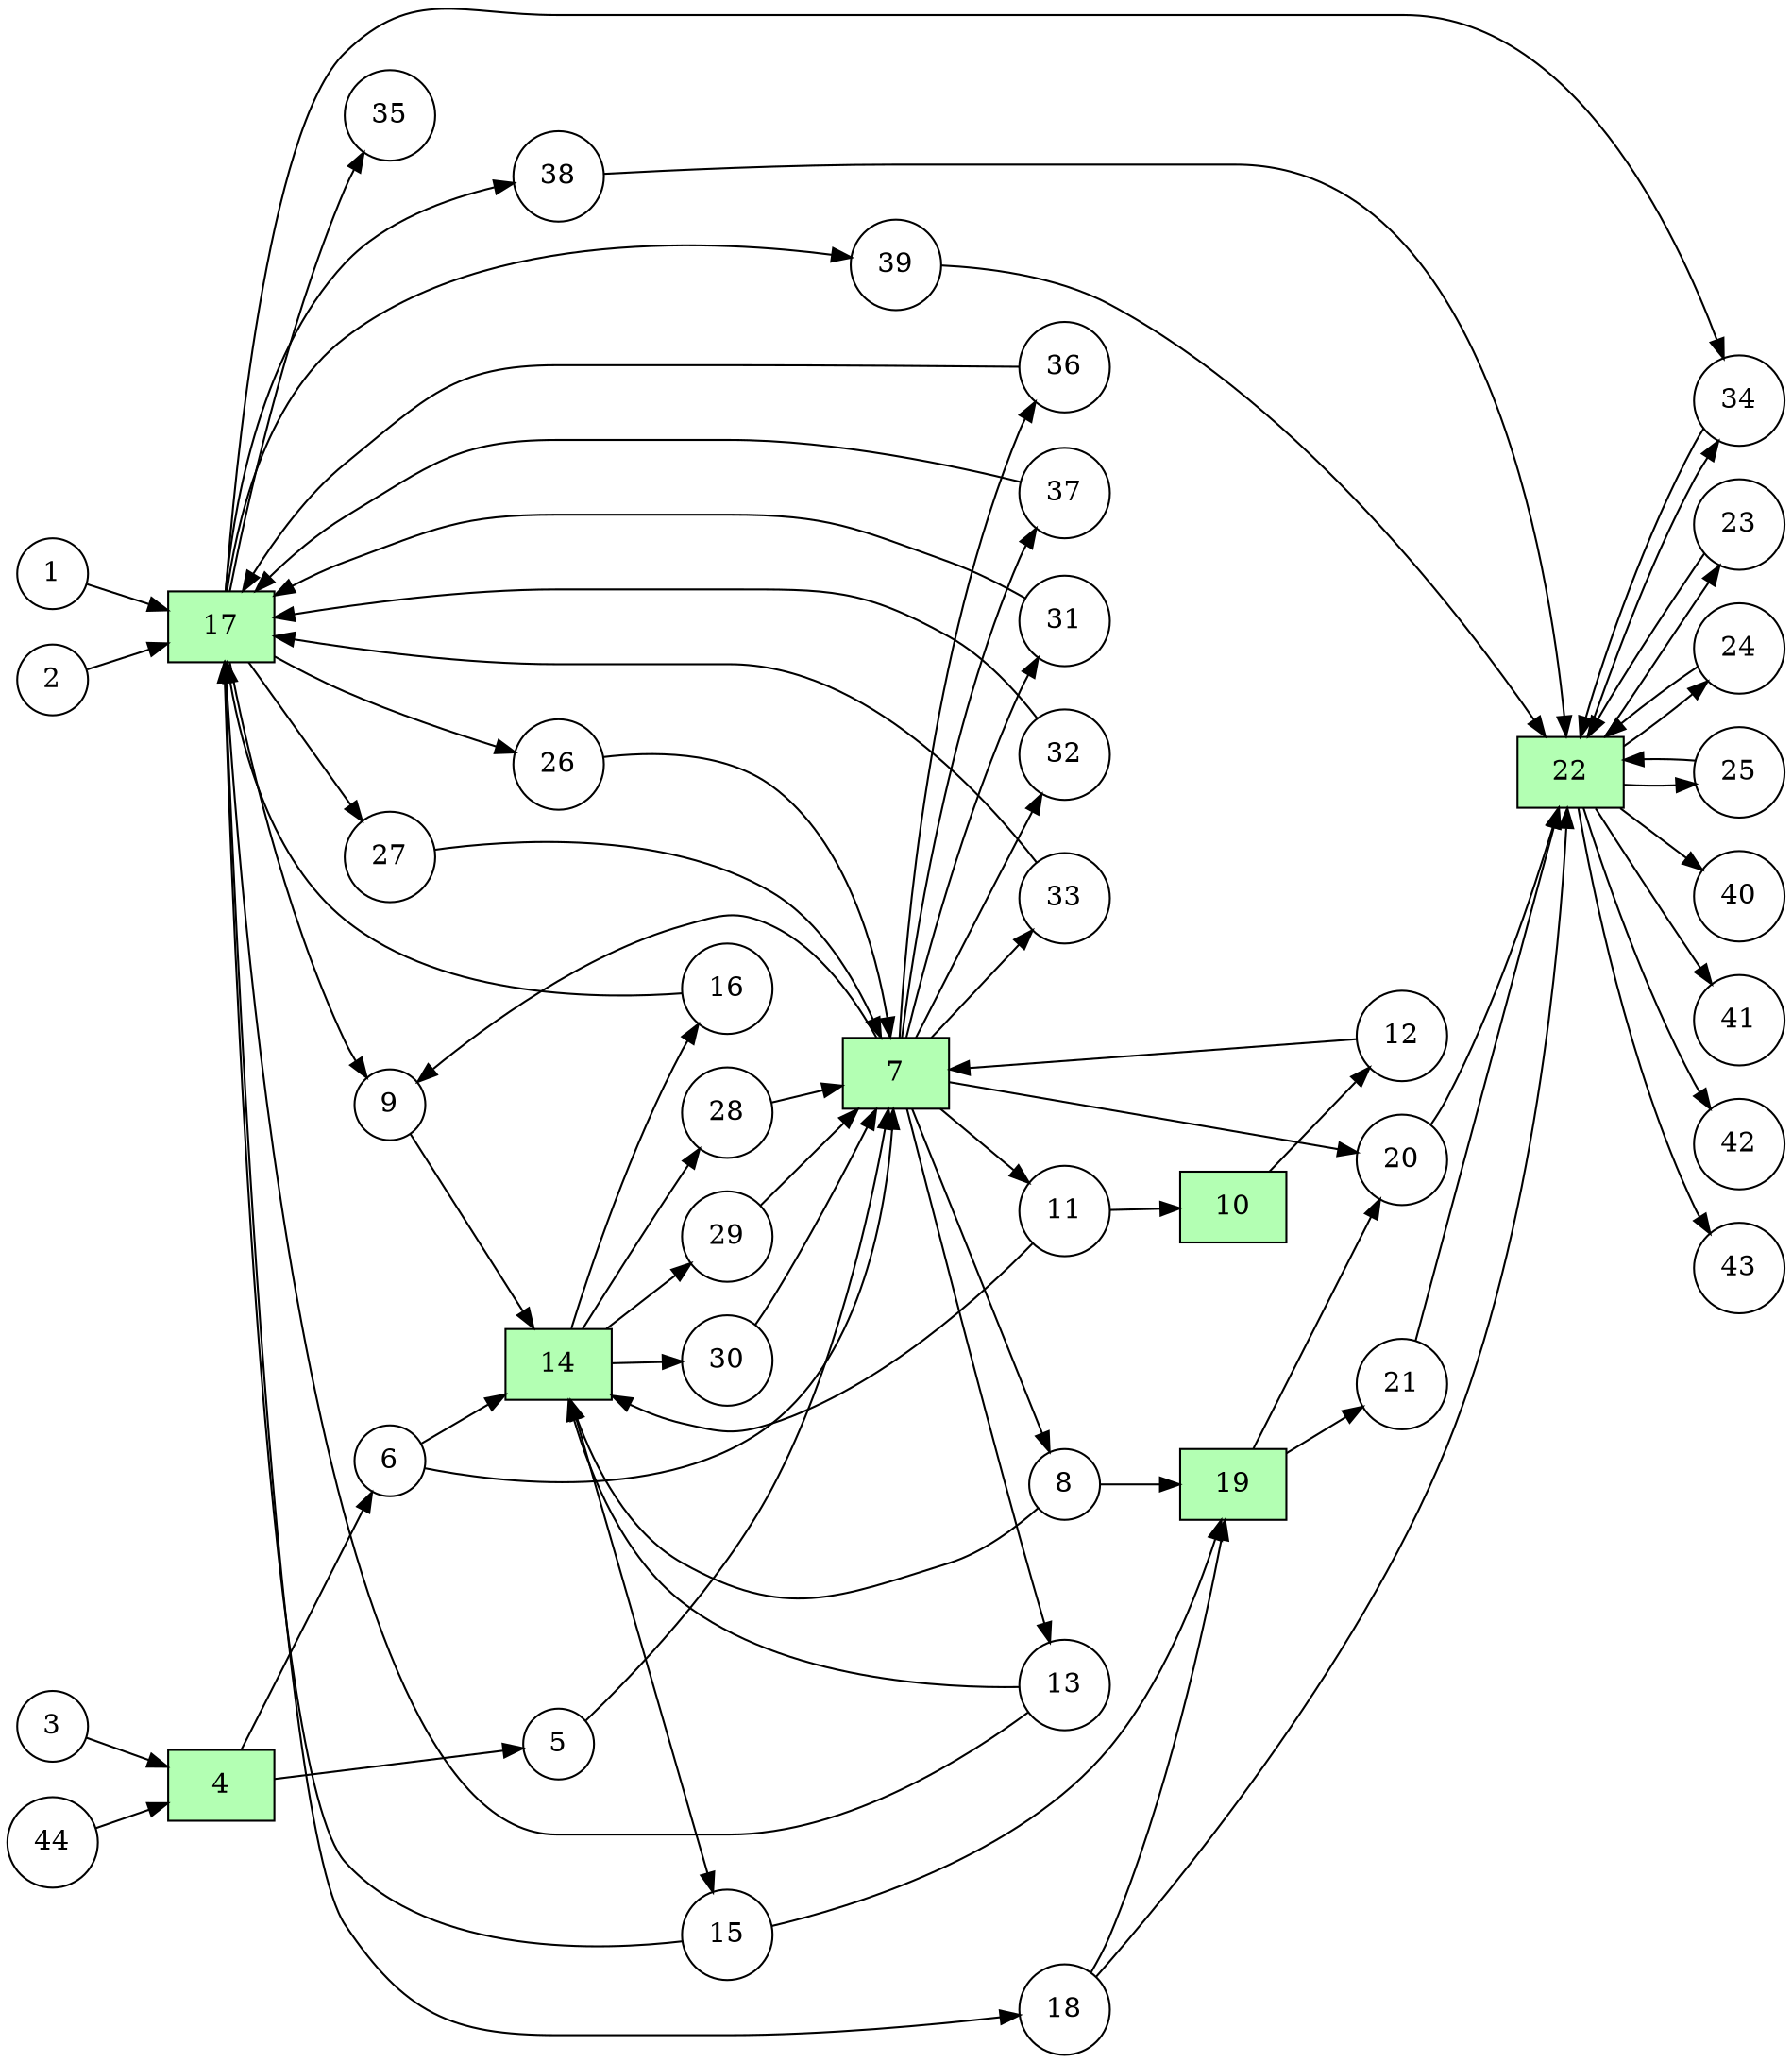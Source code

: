 digraph "G" {
    compound=true;
    forcelabels=true;
    rankdir=LR;
    node [fillcolor=white, shape=circle, style=filled];
    1 [weight=99];
    2 [weight=99];
    3 [weight=99];
    5 [weight=99];
    6 [weight=99];
    8 [weight=99];
    9 [weight=99];
    11 [weight=99];
    12 [weight=99];
    13 [weight=99];
    15 [weight=99];
    16 [weight=99];
    18 [weight=99];
    20 [weight=99];
    21 [weight=99];
    23 [weight=99];
    24 [weight=99];
    25 [weight=99];
    26 [weight=99];
    27 [weight=99];
    36 [weight=99];
    37 [weight=99];
    38 [weight=99];
    39 [weight=99];
    40 [weight=99];
    41 [weight=99];
    42 [weight=99];
    43 [weight=99];
    44 [weight=99];
    28 [weight=99];
    29 [weight=99];
    30 [weight=99];
    31 [weight=99];
    32 [weight=99];
    33 [weight=99];
    34 [weight=99];
    35 [weight=99];
    node [style=filled fillcolor="#b3ffb3",shape=box]
    "10";
    "19";
    "7";
    "4";
    "14";
    "17";
    "22";
    1 -> "17"  [key=0];
    2 -> "17"  [key=0];
    3 -> "4"  [key=0];
    5 -> "7"  [key=0];
    6 -> "7"  [key=0];
    6 -> "14"  [key=0];
    8 -> "19"  [key=0];
    8 -> "14"  [key=0];
    9 -> "14"  [key=0];
    11 -> "10"  [key=0];
    11 -> "14"  [key=0];
    12 -> "7"  [key=0];
    13 -> "14"  [key=0];
    13 -> "17"  [key=0];
    15 -> "19"  [key=0];
    15 -> "17"  [key=0];
    16 -> "17"  [key=0];
    18 -> "19"  [key=0];
    18 -> "22"  [key=0];
    20 -> "22"  [key=0];
    21 -> "22"  [key=0];
    23 -> "22"  [key=0];
    24 -> "22"  [key=0];
    25 -> "22"  [key=0];
    26 -> "7"  [key=0];
    27 -> "7"  [key=0];
    36 -> "17"  [key=0];
    37 -> "17"  [key=0];
    38 -> "22"  [key=0];
    39 -> "22"  [key=0];
    44 -> "4"  [key=0];
    28 -> "7"  [key=0];
    29 -> "7"  [key=0];
    30 -> "7"  [key=0];
    31 -> "17"  [key=0];
    32 -> "17"  [key=0];
    33 -> "17"  [key=0];
    34 -> "22"  [key=0];
    "10" -> 12  [key=0];
    "19" -> 20  [key=0];
    "19" -> 21  [key=0];
    "7" -> 8  [key=0];
    "7" -> 13  [key=0];
    "7" -> 37  [key=0];
    "7" -> 9  [key=0];
    "7" -> 36  [key=0];
    "7" -> 11  [key=0];
    "7" -> 33  [key=0];
    "7" -> 20  [key=0];
    "7" -> 32  [key=0];
    "7" -> 31  [key=0];
    "4" -> 6  [key=0];
    "4" -> 5  [key=0];
    "14" -> 28  [key=0];
    "14" -> 30  [key=0];
    "14" -> 16  [key=0];
    "14" -> 15  [key=0];
    "14" -> 29  [key=0];
    "17" -> 9  [key=0];
    "17" -> 38  [key=0];
    "17" -> 39  [key=0];
    "17" -> 34  [key=0];
    "17" -> 26  [key=0];
    "17" -> 35  [key=0];
    "17" -> 18  [key=0];
    "17" -> 27  [key=0];
    "22" -> 42  [key=0];
    "22" -> 43  [key=0];
    "22" -> 34  [key=0];
    "22" -> 40  [key=0];
    "22" -> 41  [key=0];
    "22" -> 24  [key=0];
    "22" -> 23  [key=0];
    "22" -> 25  [key=0];
}
